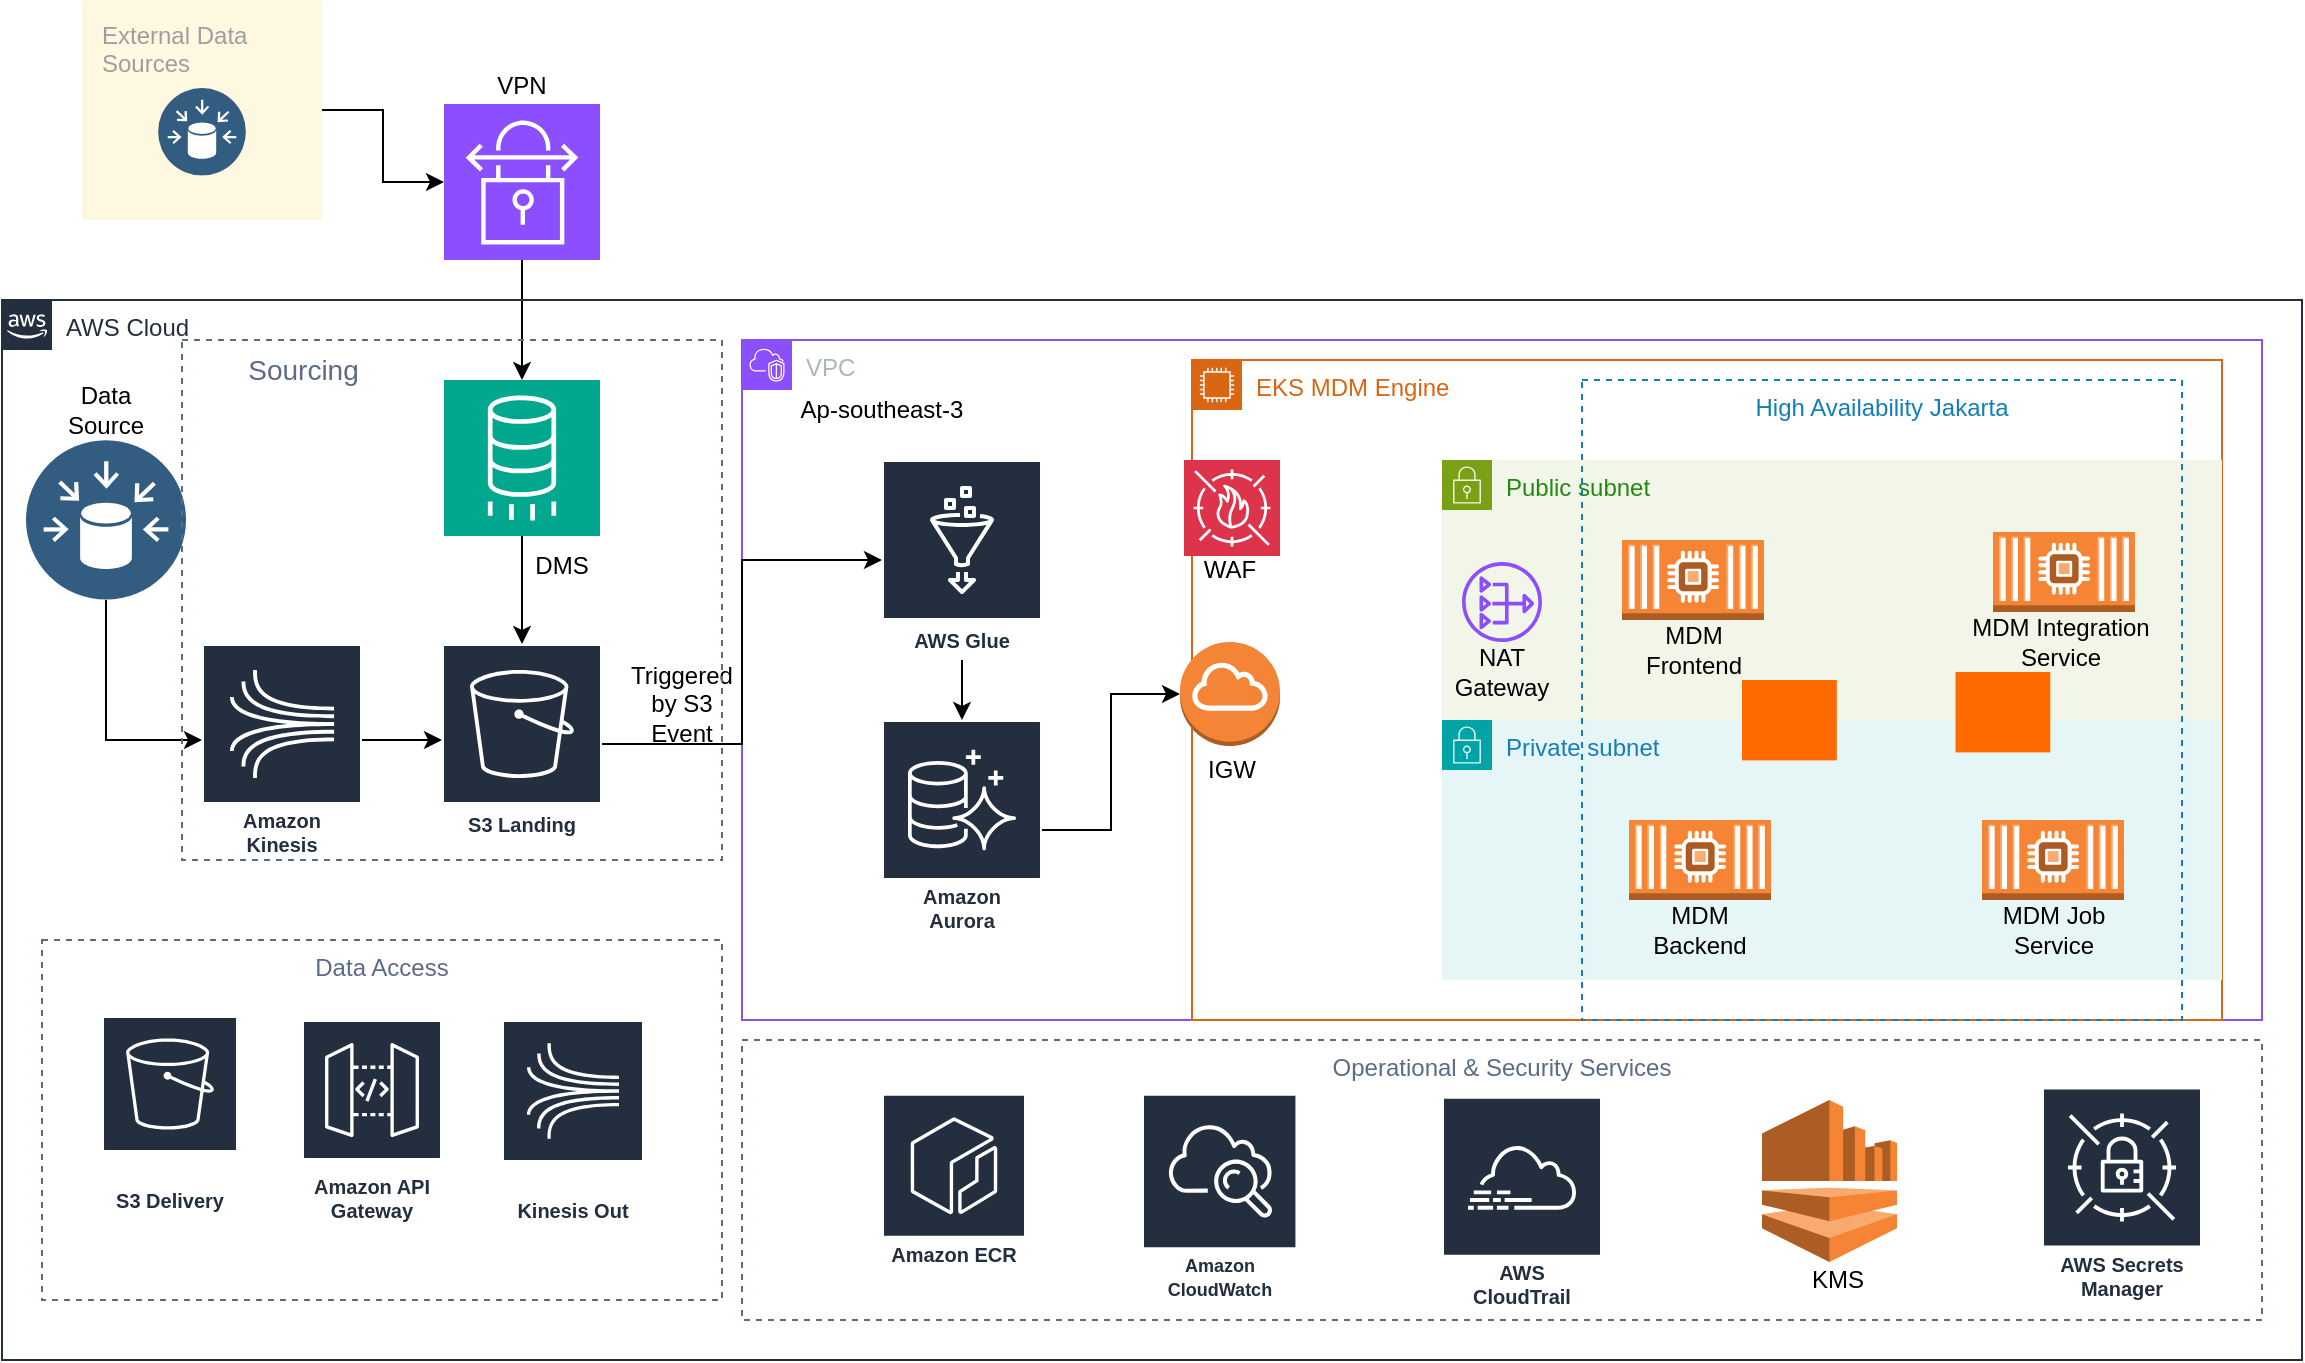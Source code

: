 <mxfile version="28.2.3">
  <diagram name="Page-1" id="M-LU1sMkkvmzN9nW0a7s">
    <mxGraphModel dx="1111" dy="566" grid="1" gridSize="10" guides="1" tooltips="1" connect="1" arrows="1" fold="1" page="1" pageScale="1" pageWidth="1400" pageHeight="850" math="0" shadow="0">
      <root>
        <mxCell id="0" />
        <mxCell id="1" parent="0" />
        <mxCell id="EsjXF3Q7St7qI5WScBuS-14" value="" style="edgeStyle=orthogonalEdgeStyle;rounded=0;orthogonalLoop=1;jettySize=auto;html=1;" edge="1" parent="1" source="Os7htlDQ0FxrwNbK94jg-4" target="EsjXF3Q7St7qI5WScBuS-13">
          <mxGeometry relative="1" as="geometry" />
        </mxCell>
        <mxCell id="Os7htlDQ0FxrwNbK94jg-4" value="" style="sketch=0;points=[[0,0,0],[0.25,0,0],[0.5,0,0],[0.75,0,0],[1,0,0],[0,1,0],[0.25,1,0],[0.5,1,0],[0.75,1,0],[1,1,0],[0,0.25,0],[0,0.5,0],[0,0.75,0],[1,0.25,0],[1,0.5,0],[1,0.75,0]];outlineConnect=0;fontColor=#232F3E;fillColor=#8C4FFF;strokeColor=#ffffff;dashed=0;verticalLabelPosition=bottom;verticalAlign=top;align=center;html=1;fontSize=12;fontStyle=0;aspect=fixed;shape=mxgraph.aws4.resourceIcon;resIcon=mxgraph.aws4.site_to_site_vpn;" parent="1" vertex="1">
          <mxGeometry x="261" y="92" width="78" height="78" as="geometry" />
        </mxCell>
        <mxCell id="Os7htlDQ0FxrwNbK94jg-5" style="edgeStyle=orthogonalEdgeStyle;rounded=0;orthogonalLoop=1;jettySize=auto;html=1;" parent="1" source="Os7htlDQ0FxrwNbK94jg-1" target="Os7htlDQ0FxrwNbK94jg-4" edge="1">
          <mxGeometry relative="1" as="geometry" />
        </mxCell>
        <mxCell id="EsjXF3Q7St7qI5WScBuS-1" value="AWS Cloud" style="points=[[0,0],[0.25,0],[0.5,0],[0.75,0],[1,0],[1,0.25],[1,0.5],[1,0.75],[1,1],[0.75,1],[0.5,1],[0.25,1],[0,1],[0,0.75],[0,0.5],[0,0.25]];outlineConnect=0;gradientColor=none;html=1;whiteSpace=wrap;fontSize=12;fontStyle=0;container=1;pointerEvents=0;collapsible=0;recursiveResize=0;shape=mxgraph.aws4.group;grIcon=mxgraph.aws4.group_aws_cloud_alt;strokeColor=#232F3E;fillColor=none;verticalAlign=top;align=left;spacingLeft=30;fontColor=#232F3E;dashed=0;" vertex="1" parent="1">
          <mxGeometry x="40" y="190" width="1150" height="530" as="geometry" />
        </mxCell>
        <mxCell id="EsjXF3Q7St7qI5WScBuS-16" value="" style="edgeStyle=orthogonalEdgeStyle;rounded=0;orthogonalLoop=1;jettySize=auto;html=1;" edge="1" parent="EsjXF3Q7St7qI5WScBuS-1" source="EsjXF3Q7St7qI5WScBuS-13" target="EsjXF3Q7St7qI5WScBuS-15">
          <mxGeometry relative="1" as="geometry" />
        </mxCell>
        <mxCell id="EsjXF3Q7St7qI5WScBuS-13" value="" style="sketch=0;points=[[0,0,0],[0.25,0,0],[0.5,0,0],[0.75,0,0],[1,0,0],[0,1,0],[0.25,1,0],[0.5,1,0],[0.75,1,0],[1,1,0],[0,0.25,0],[0,0.5,0],[0,0.75,0],[1,0.25,0],[1,0.5,0],[1,0.75,0]];outlineConnect=0;fontColor=#232F3E;fillColor=#01A88D;strokeColor=#ffffff;dashed=0;verticalLabelPosition=bottom;verticalAlign=top;align=center;html=1;fontSize=12;fontStyle=0;aspect=fixed;shape=mxgraph.aws4.resourceIcon;resIcon=mxgraph.aws4.database_migration_service;" vertex="1" parent="EsjXF3Q7St7qI5WScBuS-1">
          <mxGeometry x="221" y="40" width="78" height="78" as="geometry" />
        </mxCell>
        <mxCell id="EsjXF3Q7St7qI5WScBuS-15" value="S3 Landing" style="sketch=0;outlineConnect=0;fontColor=#232F3E;gradientColor=none;strokeColor=#ffffff;fillColor=#232F3E;dashed=0;verticalLabelPosition=middle;verticalAlign=bottom;align=center;html=1;whiteSpace=wrap;fontSize=10;fontStyle=1;spacing=3;shape=mxgraph.aws4.productIcon;prIcon=mxgraph.aws4.s3;" vertex="1" parent="EsjXF3Q7St7qI5WScBuS-1">
          <mxGeometry x="220" y="172" width="80" height="100" as="geometry" />
        </mxCell>
        <mxCell id="EsjXF3Q7St7qI5WScBuS-21" value="Triggered by S3 Event" style="text;html=1;align=center;verticalAlign=middle;whiteSpace=wrap;rounded=0;" vertex="1" parent="EsjXF3Q7St7qI5WScBuS-1">
          <mxGeometry x="310" y="187" width="60" height="30" as="geometry" />
        </mxCell>
        <mxCell id="EsjXF3Q7St7qI5WScBuS-23" value="DMS" style="text;html=1;align=center;verticalAlign=middle;whiteSpace=wrap;rounded=0;" vertex="1" parent="EsjXF3Q7St7qI5WScBuS-1">
          <mxGeometry x="250" y="118" width="60" height="30" as="geometry" />
        </mxCell>
        <mxCell id="EsjXF3Q7St7qI5WScBuS-27" style="edgeStyle=orthogonalEdgeStyle;rounded=0;orthogonalLoop=1;jettySize=auto;html=1;" edge="1" parent="EsjXF3Q7St7qI5WScBuS-1" source="EsjXF3Q7St7qI5WScBuS-24" target="EsjXF3Q7St7qI5WScBuS-25">
          <mxGeometry relative="1" as="geometry">
            <Array as="points">
              <mxPoint x="52" y="220" />
            </Array>
          </mxGeometry>
        </mxCell>
        <mxCell id="EsjXF3Q7St7qI5WScBuS-24" value="" style="image;aspect=fixed;perimeter=ellipsePerimeter;html=1;align=center;shadow=0;dashed=0;fontColor=#4277BB;labelBackgroundColor=default;fontSize=12;spacingTop=3;image=img/lib/ibm/data/data_sources.svg;" vertex="1" parent="EsjXF3Q7St7qI5WScBuS-1">
          <mxGeometry x="12" y="70" width="80" height="80" as="geometry" />
        </mxCell>
        <mxCell id="EsjXF3Q7St7qI5WScBuS-26" value="" style="edgeStyle=orthogonalEdgeStyle;rounded=0;orthogonalLoop=1;jettySize=auto;html=1;" edge="1" parent="EsjXF3Q7St7qI5WScBuS-1" source="EsjXF3Q7St7qI5WScBuS-25" target="EsjXF3Q7St7qI5WScBuS-15">
          <mxGeometry relative="1" as="geometry">
            <Array as="points">
              <mxPoint x="210" y="220" />
              <mxPoint x="210" y="220" />
            </Array>
          </mxGeometry>
        </mxCell>
        <mxCell id="EsjXF3Q7St7qI5WScBuS-25" value="Amazon Kinesis" style="sketch=0;outlineConnect=0;fontColor=#232F3E;gradientColor=none;strokeColor=#ffffff;fillColor=#232F3E;dashed=0;verticalLabelPosition=middle;verticalAlign=bottom;align=center;html=1;whiteSpace=wrap;fontSize=10;fontStyle=1;spacing=3;shape=mxgraph.aws4.productIcon;prIcon=mxgraph.aws4.kinesis;" vertex="1" parent="EsjXF3Q7St7qI5WScBuS-1">
          <mxGeometry x="100" y="172" width="80" height="110" as="geometry" />
        </mxCell>
        <mxCell id="EsjXF3Q7St7qI5WScBuS-28" value="Data Source" style="text;html=1;align=center;verticalAlign=middle;whiteSpace=wrap;rounded=0;" vertex="1" parent="EsjXF3Q7St7qI5WScBuS-1">
          <mxGeometry x="22" y="40" width="60" height="30" as="geometry" />
        </mxCell>
        <mxCell id="EsjXF3Q7St7qI5WScBuS-41" value="&lt;div&gt;&lt;font style=&quot;font-size: 14px;&quot;&gt;&lt;span style=&quot;white-space: pre;&quot;&gt;&#x9;&lt;/span&gt;Sourcing&lt;/font&gt;&lt;/div&gt;" style="fillColor=none;strokeColor=#5A6C86;dashed=1;verticalAlign=top;fontStyle=0;fontColor=#5A6C86;whiteSpace=wrap;html=1;align=left;" vertex="1" parent="EsjXF3Q7St7qI5WScBuS-1">
          <mxGeometry x="90" y="20" width="270" height="260" as="geometry" />
        </mxCell>
        <mxCell id="EsjXF3Q7St7qI5WScBuS-40" value="Data Access" style="fillColor=none;strokeColor=#5A6C86;dashed=1;verticalAlign=top;fontStyle=0;fontColor=#5A6C86;whiteSpace=wrap;html=1;" vertex="1" parent="EsjXF3Q7St7qI5WScBuS-1">
          <mxGeometry x="20" y="320" width="340" height="180" as="geometry" />
        </mxCell>
        <mxCell id="EsjXF3Q7St7qI5WScBuS-42" value="S3 Delivery" style="sketch=0;outlineConnect=0;fontColor=#232F3E;gradientColor=none;strokeColor=#ffffff;fillColor=#232F3E;dashed=0;verticalLabelPosition=middle;verticalAlign=bottom;align=center;html=1;whiteSpace=wrap;fontSize=10;fontStyle=1;spacing=3;shape=mxgraph.aws4.productIcon;prIcon=mxgraph.aws4.s3;" vertex="1" parent="EsjXF3Q7St7qI5WScBuS-1">
          <mxGeometry x="50" y="358" width="68" height="102" as="geometry" />
        </mxCell>
        <mxCell id="EsjXF3Q7St7qI5WScBuS-43" value="Amazon API Gateway" style="sketch=0;outlineConnect=0;fontColor=#232F3E;gradientColor=none;strokeColor=#ffffff;fillColor=#232F3E;dashed=0;verticalLabelPosition=middle;verticalAlign=bottom;align=center;html=1;whiteSpace=wrap;fontSize=10;fontStyle=1;spacing=3;shape=mxgraph.aws4.productIcon;prIcon=mxgraph.aws4.api_gateway;" vertex="1" parent="EsjXF3Q7St7qI5WScBuS-1">
          <mxGeometry x="150" y="360" width="70" height="105" as="geometry" />
        </mxCell>
        <mxCell id="EsjXF3Q7St7qI5WScBuS-44" value="Kinesis Out" style="sketch=0;outlineConnect=0;fontColor=#232F3E;gradientColor=none;strokeColor=#ffffff;fillColor=#232F3E;dashed=0;verticalLabelPosition=middle;verticalAlign=bottom;align=center;html=1;whiteSpace=wrap;fontSize=10;fontStyle=1;spacing=3;shape=mxgraph.aws4.productIcon;prIcon=mxgraph.aws4.kinesis;" vertex="1" parent="EsjXF3Q7St7qI5WScBuS-1">
          <mxGeometry x="250" y="360" width="71" height="104.75" as="geometry" />
        </mxCell>
        <mxCell id="EsjXF3Q7St7qI5WScBuS-60" value="Operational &amp;amp; Security Services" style="fillColor=none;strokeColor=#5A6C86;dashed=1;verticalAlign=top;fontStyle=0;fontColor=#5A6C86;whiteSpace=wrap;html=1;" vertex="1" parent="EsjXF3Q7St7qI5WScBuS-1">
          <mxGeometry x="370" y="370" width="760" height="140" as="geometry" />
        </mxCell>
        <mxCell id="EsjXF3Q7St7qI5WScBuS-64" value="Amazon ECR" style="sketch=0;outlineConnect=0;fontColor=#232F3E;gradientColor=none;strokeColor=#ffffff;fillColor=#232F3E;dashed=0;verticalLabelPosition=middle;verticalAlign=bottom;align=center;html=1;whiteSpace=wrap;fontSize=10;fontStyle=1;spacing=3;shape=mxgraph.aws4.productIcon;prIcon=mxgraph.aws4.ecr;" vertex="1" parent="EsjXF3Q7St7qI5WScBuS-1">
          <mxGeometry x="440" y="396.87" width="72" height="90" as="geometry" />
        </mxCell>
        <mxCell id="EsjXF3Q7St7qI5WScBuS-65" value="&lt;font style=&quot;font-size: 9px;&quot;&gt;Amazon CloudWatch&lt;/font&gt;" style="sketch=0;outlineConnect=0;fontColor=#232F3E;gradientColor=none;strokeColor=#ffffff;fillColor=#232F3E;dashed=0;verticalLabelPosition=middle;verticalAlign=bottom;align=center;html=1;whiteSpace=wrap;fontSize=10;fontStyle=1;spacing=3;shape=mxgraph.aws4.productIcon;prIcon=mxgraph.aws4.cloudwatch;" vertex="1" parent="EsjXF3Q7St7qI5WScBuS-1">
          <mxGeometry x="570" y="396.87" width="77.72" height="106.87" as="geometry" />
        </mxCell>
        <mxCell id="EsjXF3Q7St7qI5WScBuS-66" value="AWS&#xa;CloudTrail" style="sketch=0;outlineConnect=0;fontColor=#232F3E;gradientColor=none;strokeColor=#ffffff;fillColor=#232F3E;dashed=0;verticalLabelPosition=middle;verticalAlign=bottom;align=center;html=1;whiteSpace=wrap;fontSize=10;fontStyle=1;spacing=3;shape=mxgraph.aws4.productIcon;prIcon=mxgraph.aws4.cloudtrail;" vertex="1" parent="EsjXF3Q7St7qI5WScBuS-1">
          <mxGeometry x="720" y="398.43" width="80" height="110" as="geometry" />
        </mxCell>
        <mxCell id="EsjXF3Q7St7qI5WScBuS-70" value="AWS Secrets Manager" style="sketch=0;outlineConnect=0;fontColor=#232F3E;gradientColor=none;strokeColor=#ffffff;fillColor=#232F3E;dashed=0;verticalLabelPosition=middle;verticalAlign=bottom;align=center;html=1;whiteSpace=wrap;fontSize=10;fontStyle=1;spacing=3;shape=mxgraph.aws4.productIcon;prIcon=mxgraph.aws4.secrets_manager;" vertex="1" parent="EsjXF3Q7St7qI5WScBuS-1">
          <mxGeometry x="1020" y="393.74" width="80" height="110" as="geometry" />
        </mxCell>
        <mxCell id="EsjXF3Q7St7qI5WScBuS-72" value="" style="group" vertex="1" connectable="0" parent="EsjXF3Q7St7qI5WScBuS-1">
          <mxGeometry x="880" y="400" width="67.5" height="105" as="geometry" />
        </mxCell>
        <mxCell id="EsjXF3Q7St7qI5WScBuS-67" value="" style="outlineConnect=0;dashed=0;verticalLabelPosition=bottom;verticalAlign=top;align=center;html=1;shape=mxgraph.aws3.kinesis;fillColor=#F58534;gradientColor=none;" vertex="1" parent="EsjXF3Q7St7qI5WScBuS-72">
          <mxGeometry width="67.5" height="81" as="geometry" />
        </mxCell>
        <mxCell id="EsjXF3Q7St7qI5WScBuS-71" value="KMS" style="text;html=1;align=center;verticalAlign=middle;whiteSpace=wrap;rounded=0;" vertex="1" parent="EsjXF3Q7St7qI5WScBuS-72">
          <mxGeometry x="7.5" y="75" width="60" height="30" as="geometry" />
        </mxCell>
        <mxCell id="EsjXF3Q7St7qI5WScBuS-3" value="" style="group" vertex="1" connectable="0" parent="1">
          <mxGeometry x="80" y="40" width="120" height="110" as="geometry" />
        </mxCell>
        <mxCell id="Os7htlDQ0FxrwNbK94jg-1" value="External Data&#xa;Sources" style="sketch=0;points=[[0,0,0],[0.25,0,0],[0.5,0,0],[0.75,0,0],[1,0,0],[1,0.25,0],[1,0.5,0],[1,0.75,0],[1,1,0],[0.75,1,0],[0.5,1,0],[0.25,1,0],[0,1,0],[0,0.75,0],[0,0.5,0],[0,0.25,0]];rounded=1;absoluteArcSize=1;arcSize=2;html=1;strokeColor=none;gradientColor=none;shadow=0;dashed=0;fontSize=12;fontColor=#9E9E9E;align=left;verticalAlign=top;spacing=10;spacingTop=-4;whiteSpace=wrap;fillColor=#FFF8E1;" parent="EsjXF3Q7St7qI5WScBuS-3" vertex="1">
          <mxGeometry width="120" height="110" as="geometry" />
        </mxCell>
        <mxCell id="Os7htlDQ0FxrwNbK94jg-2" value="" style="image;aspect=fixed;perimeter=ellipsePerimeter;html=1;align=center;shadow=0;dashed=0;fontColor=#4277BB;labelBackgroundColor=default;fontSize=12;spacingTop=3;image=img/lib/ibm/data/data_sources.svg;" parent="EsjXF3Q7St7qI5WScBuS-3" vertex="1">
          <mxGeometry x="38.04" y="44" width="43.92" height="43.92" as="geometry" />
        </mxCell>
        <mxCell id="EsjXF3Q7St7qI5WScBuS-7" value="VPC" style="points=[[0,0],[0.25,0],[0.5,0],[0.75,0],[1,0],[1,0.25],[1,0.5],[1,0.75],[1,1],[0.75,1],[0.5,1],[0.25,1],[0,1],[0,0.75],[0,0.5],[0,0.25]];outlineConnect=0;gradientColor=none;html=1;whiteSpace=wrap;fontSize=12;fontStyle=0;container=1;pointerEvents=0;collapsible=0;recursiveResize=0;shape=mxgraph.aws4.group;grIcon=mxgraph.aws4.group_vpc2;strokeColor=#8C4FFF;fillColor=none;verticalAlign=top;align=left;spacingLeft=30;fontColor=#AAB7B8;dashed=0;" vertex="1" parent="1">
          <mxGeometry x="410" y="210" width="760" height="340" as="geometry" />
        </mxCell>
        <mxCell id="EsjXF3Q7St7qI5WScBuS-11" value="Ap-southeast-3" style="text;html=1;align=center;verticalAlign=middle;whiteSpace=wrap;rounded=0;" vertex="1" parent="EsjXF3Q7St7qI5WScBuS-7">
          <mxGeometry x="20" y="20" width="100" height="30" as="geometry" />
        </mxCell>
        <mxCell id="EsjXF3Q7St7qI5WScBuS-36" value="EKS MDM Engine" style="points=[[0,0],[0.25,0],[0.5,0],[0.75,0],[1,0],[1,0.25],[1,0.5],[1,0.75],[1,1],[0.75,1],[0.5,1],[0.25,1],[0,1],[0,0.75],[0,0.5],[0,0.25]];outlineConnect=0;gradientColor=none;html=1;whiteSpace=wrap;fontSize=12;fontStyle=0;container=1;pointerEvents=0;collapsible=0;recursiveResize=0;shape=mxgraph.aws4.group;grIcon=mxgraph.aws4.group_ec2_instance_contents;strokeColor=#D86613;fillColor=none;verticalAlign=top;align=left;spacingLeft=30;fontColor=#D86613;dashed=0;" vertex="1" parent="EsjXF3Q7St7qI5WScBuS-7">
          <mxGeometry x="225" y="10" width="515" height="330" as="geometry" />
        </mxCell>
        <mxCell id="EsjXF3Q7St7qI5WScBuS-4" value="Public subnet" style="points=[[0,0],[0.25,0],[0.5,0],[0.75,0],[1,0],[1,0.25],[1,0.5],[1,0.75],[1,1],[0.75,1],[0.5,1],[0.25,1],[0,1],[0,0.75],[0,0.5],[0,0.25]];outlineConnect=0;gradientColor=none;html=1;whiteSpace=wrap;fontSize=12;fontStyle=0;container=1;pointerEvents=0;collapsible=0;recursiveResize=0;shape=mxgraph.aws4.group;grIcon=mxgraph.aws4.group_security_group;grStroke=0;strokeColor=#7AA116;fillColor=#F2F6E8;verticalAlign=top;align=left;spacingLeft=30;fontColor=#248814;dashed=0;" vertex="1" parent="EsjXF3Q7St7qI5WScBuS-36">
          <mxGeometry x="125" y="50" width="390" height="130" as="geometry" />
        </mxCell>
        <mxCell id="EsjXF3Q7St7qI5WScBuS-68" value="" style="sketch=0;outlineConnect=0;fontColor=#232F3E;gradientColor=none;fillColor=#8C4FFF;strokeColor=none;dashed=0;verticalLabelPosition=bottom;verticalAlign=top;align=center;html=1;fontSize=12;fontStyle=0;aspect=fixed;pointerEvents=1;shape=mxgraph.aws4.nat_gateway;" vertex="1" parent="EsjXF3Q7St7qI5WScBuS-4">
          <mxGeometry x="10" y="51" width="40" height="40" as="geometry" />
        </mxCell>
        <mxCell id="EsjXF3Q7St7qI5WScBuS-69" value="NAT Gateway" style="text;html=1;align=center;verticalAlign=middle;whiteSpace=wrap;rounded=0;" vertex="1" parent="EsjXF3Q7St7qI5WScBuS-4">
          <mxGeometry y="91" width="60" height="30" as="geometry" />
        </mxCell>
        <mxCell id="EsjXF3Q7St7qI5WScBuS-37" value="" style="sketch=0;points=[[0,0,0],[0.25,0,0],[0.5,0,0],[0.75,0,0],[1,0,0],[0,1,0],[0.25,1,0],[0.5,1,0],[0.75,1,0],[1,1,0],[0,0.25,0],[0,0.5,0],[0,0.75,0],[1,0.25,0],[1,0.5,0],[1,0.75,0]];outlineConnect=0;fontColor=#232F3E;fillColor=#DD344C;strokeColor=#ffffff;dashed=0;verticalLabelPosition=bottom;verticalAlign=top;align=center;html=1;fontSize=12;fontStyle=0;aspect=fixed;shape=mxgraph.aws4.resourceIcon;resIcon=mxgraph.aws4.waf;" vertex="1" parent="EsjXF3Q7St7qI5WScBuS-36">
          <mxGeometry x="-4" y="50" width="48" height="48" as="geometry" />
        </mxCell>
        <mxCell id="EsjXF3Q7St7qI5WScBuS-12" value="" style="outlineConnect=0;dashed=0;verticalLabelPosition=bottom;verticalAlign=top;align=center;html=1;shape=mxgraph.aws3.internet_gateway;fillColor=#F58536;gradientColor=none;" vertex="1" parent="EsjXF3Q7St7qI5WScBuS-36">
          <mxGeometry x="-6" y="141" width="50" height="52" as="geometry" />
        </mxCell>
        <mxCell id="EsjXF3Q7St7qI5WScBuS-6" value="Private subnet" style="points=[[0,0],[0.25,0],[0.5,0],[0.75,0],[1,0],[1,0.25],[1,0.5],[1,0.75],[1,1],[0.75,1],[0.5,1],[0.25,1],[0,1],[0,0.75],[0,0.5],[0,0.25]];outlineConnect=0;gradientColor=none;html=1;whiteSpace=wrap;fontSize=12;fontStyle=0;container=1;pointerEvents=0;collapsible=0;recursiveResize=0;shape=mxgraph.aws4.group;grIcon=mxgraph.aws4.group_security_group;grStroke=0;strokeColor=#00A4A6;fillColor=#E6F6F7;verticalAlign=top;align=left;spacingLeft=30;fontColor=#147EBA;dashed=0;" vertex="1" parent="EsjXF3Q7St7qI5WScBuS-36">
          <mxGeometry x="125" y="180" width="390" height="130" as="geometry" />
        </mxCell>
        <mxCell id="EsjXF3Q7St7qI5WScBuS-45" value="WAF" style="text;html=1;align=center;verticalAlign=middle;whiteSpace=wrap;rounded=0;" vertex="1" parent="EsjXF3Q7St7qI5WScBuS-36">
          <mxGeometry x="-11" y="90" width="60" height="30" as="geometry" />
        </mxCell>
        <mxCell id="EsjXF3Q7St7qI5WScBuS-46" value="IGW" style="text;html=1;align=center;verticalAlign=middle;whiteSpace=wrap;rounded=0;" vertex="1" parent="EsjXF3Q7St7qI5WScBuS-36">
          <mxGeometry x="-10" y="190" width="60" height="30" as="geometry" />
        </mxCell>
        <mxCell id="EsjXF3Q7St7qI5WScBuS-29" value="Amazon&#xa;Aurora" style="sketch=0;outlineConnect=0;fontColor=#232F3E;gradientColor=none;strokeColor=#ffffff;fillColor=#232F3E;dashed=0;verticalLabelPosition=middle;verticalAlign=bottom;align=center;html=1;whiteSpace=wrap;fontSize=10;fontStyle=1;spacing=3;shape=mxgraph.aws4.productIcon;prIcon=mxgraph.aws4.aurora;" vertex="1" parent="EsjXF3Q7St7qI5WScBuS-7">
          <mxGeometry x="70" y="190" width="80" height="110" as="geometry" />
        </mxCell>
        <mxCell id="EsjXF3Q7St7qI5WScBuS-38" value="" style="edgeStyle=orthogonalEdgeStyle;rounded=0;orthogonalLoop=1;jettySize=auto;html=1;" edge="1" parent="EsjXF3Q7St7qI5WScBuS-7" source="EsjXF3Q7St7qI5WScBuS-19" target="EsjXF3Q7St7qI5WScBuS-29">
          <mxGeometry relative="1" as="geometry" />
        </mxCell>
        <mxCell id="EsjXF3Q7St7qI5WScBuS-19" value="AWS Glue" style="sketch=0;outlineConnect=0;fontColor=#232F3E;gradientColor=none;strokeColor=#ffffff;fillColor=#232F3E;dashed=0;verticalLabelPosition=middle;verticalAlign=bottom;align=center;html=1;whiteSpace=wrap;fontSize=10;fontStyle=1;spacing=3;shape=mxgraph.aws4.productIcon;prIcon=mxgraph.aws4.glue;" vertex="1" parent="EsjXF3Q7St7qI5WScBuS-7">
          <mxGeometry x="70" y="60" width="80" height="100" as="geometry" />
        </mxCell>
        <mxCell id="EsjXF3Q7St7qI5WScBuS-39" style="edgeStyle=orthogonalEdgeStyle;rounded=0;orthogonalLoop=1;jettySize=auto;html=1;" edge="1" parent="EsjXF3Q7St7qI5WScBuS-7" source="EsjXF3Q7St7qI5WScBuS-29" target="EsjXF3Q7St7qI5WScBuS-12">
          <mxGeometry relative="1" as="geometry" />
        </mxCell>
        <mxCell id="EsjXF3Q7St7qI5WScBuS-9" value="High Availability&amp;nbsp;Jakarta" style="fillColor=none;strokeColor=#147EBA;dashed=1;verticalAlign=top;fontStyle=0;fontColor=#147EBA;whiteSpace=wrap;html=1;" vertex="1" parent="EsjXF3Q7St7qI5WScBuS-7">
          <mxGeometry x="420" y="20" width="300" height="320" as="geometry" />
        </mxCell>
        <mxCell id="EsjXF3Q7St7qI5WScBuS-49" value="" style="group" vertex="1" connectable="0" parent="EsjXF3Q7St7qI5WScBuS-7">
          <mxGeometry x="443.5" y="240" width="71" height="70" as="geometry" />
        </mxCell>
        <mxCell id="EsjXF3Q7St7qI5WScBuS-47" value="" style="outlineConnect=0;dashed=0;verticalLabelPosition=bottom;verticalAlign=top;align=center;html=1;shape=mxgraph.aws3.ec2_compute_container_2;fillColor=#F58534;gradientColor=none;" vertex="1" parent="EsjXF3Q7St7qI5WScBuS-49">
          <mxGeometry width="71" height="40" as="geometry" />
        </mxCell>
        <mxCell id="EsjXF3Q7St7qI5WScBuS-48" value="MDM Backend" style="text;html=1;align=center;verticalAlign=middle;whiteSpace=wrap;rounded=0;" vertex="1" parent="EsjXF3Q7St7qI5WScBuS-49">
          <mxGeometry x="5.5" y="40" width="60" height="30" as="geometry" />
        </mxCell>
        <mxCell id="EsjXF3Q7St7qI5WScBuS-50" value="" style="group" vertex="1" connectable="0" parent="EsjXF3Q7St7qI5WScBuS-7">
          <mxGeometry x="440" y="100" width="71" height="70" as="geometry" />
        </mxCell>
        <mxCell id="EsjXF3Q7St7qI5WScBuS-51" value="" style="outlineConnect=0;dashed=0;verticalLabelPosition=bottom;verticalAlign=top;align=center;html=1;shape=mxgraph.aws3.ec2_compute_container_2;fillColor=#F58534;gradientColor=none;" vertex="1" parent="EsjXF3Q7St7qI5WScBuS-50">
          <mxGeometry width="71" height="40" as="geometry" />
        </mxCell>
        <mxCell id="EsjXF3Q7St7qI5WScBuS-52" value="MDM Frontend" style="text;html=1;align=center;verticalAlign=middle;whiteSpace=wrap;rounded=0;" vertex="1" parent="EsjXF3Q7St7qI5WScBuS-50">
          <mxGeometry x="5.5" y="40" width="60" height="30" as="geometry" />
        </mxCell>
        <mxCell id="EsjXF3Q7St7qI5WScBuS-53" value="" style="group" vertex="1" connectable="0" parent="EsjXF3Q7St7qI5WScBuS-7">
          <mxGeometry x="625.5" y="96" width="110" height="70" as="geometry" />
        </mxCell>
        <mxCell id="EsjXF3Q7St7qI5WScBuS-54" value="" style="outlineConnect=0;dashed=0;verticalLabelPosition=bottom;verticalAlign=top;align=center;html=1;shape=mxgraph.aws3.ec2_compute_container_2;fillColor=#F58534;gradientColor=none;" vertex="1" parent="EsjXF3Q7St7qI5WScBuS-53">
          <mxGeometry width="71" height="40" as="geometry" />
        </mxCell>
        <mxCell id="EsjXF3Q7St7qI5WScBuS-57" value="" style="group" vertex="1" connectable="0" parent="EsjXF3Q7St7qI5WScBuS-7">
          <mxGeometry x="620" y="240" width="71" height="70" as="geometry" />
        </mxCell>
        <mxCell id="EsjXF3Q7St7qI5WScBuS-58" value="" style="outlineConnect=0;dashed=0;verticalLabelPosition=bottom;verticalAlign=top;align=center;html=1;shape=mxgraph.aws3.ec2_compute_container_2;fillColor=#F58534;gradientColor=none;" vertex="1" parent="EsjXF3Q7St7qI5WScBuS-57">
          <mxGeometry width="71" height="40" as="geometry" />
        </mxCell>
        <mxCell id="EsjXF3Q7St7qI5WScBuS-59" value="MDM Job Service" style="text;html=1;align=center;verticalAlign=middle;whiteSpace=wrap;rounded=0;" vertex="1" parent="EsjXF3Q7St7qI5WScBuS-57">
          <mxGeometry x="5.5" y="40" width="60" height="30" as="geometry" />
        </mxCell>
        <mxCell id="EsjXF3Q7St7qI5WScBuS-55" value="MDM Integration Service" style="text;html=1;align=center;verticalAlign=middle;whiteSpace=wrap;rounded=0;" vertex="1" parent="EsjXF3Q7St7qI5WScBuS-7">
          <mxGeometry x="606.75" y="136" width="104.5" height="30" as="geometry" />
        </mxCell>
        <mxCell id="EsjXF3Q7St7qI5WScBuS-61" value="" style="points=[];aspect=fixed;html=1;align=center;shadow=0;dashed=0;fillColor=#FF6A00;strokeColor=none;shape=mxgraph.alibaba_cloud.alb_application_load_balancer_01;" vertex="1" parent="EsjXF3Q7St7qI5WScBuS-7">
          <mxGeometry x="500" y="170" width="47.4" height="40.2" as="geometry" />
        </mxCell>
        <mxCell id="EsjXF3Q7St7qI5WScBuS-62" value="" style="points=[];aspect=fixed;html=1;align=center;shadow=0;dashed=0;fillColor=#FF6A00;strokeColor=none;shape=mxgraph.alibaba_cloud.alb_application_load_balancer_01;" vertex="1" parent="EsjXF3Q7St7qI5WScBuS-7">
          <mxGeometry x="606.75" y="166" width="47.4" height="40.2" as="geometry" />
        </mxCell>
        <mxCell id="EsjXF3Q7St7qI5WScBuS-35" value="VPN" style="text;html=1;align=center;verticalAlign=middle;whiteSpace=wrap;rounded=0;" vertex="1" parent="1">
          <mxGeometry x="270" y="68" width="60" height="30" as="geometry" />
        </mxCell>
        <mxCell id="EsjXF3Q7St7qI5WScBuS-20" value="" style="edgeStyle=orthogonalEdgeStyle;rounded=0;orthogonalLoop=1;jettySize=auto;html=1;" edge="1" parent="1" source="EsjXF3Q7St7qI5WScBuS-15" target="EsjXF3Q7St7qI5WScBuS-19">
          <mxGeometry relative="1" as="geometry" />
        </mxCell>
      </root>
    </mxGraphModel>
  </diagram>
</mxfile>
